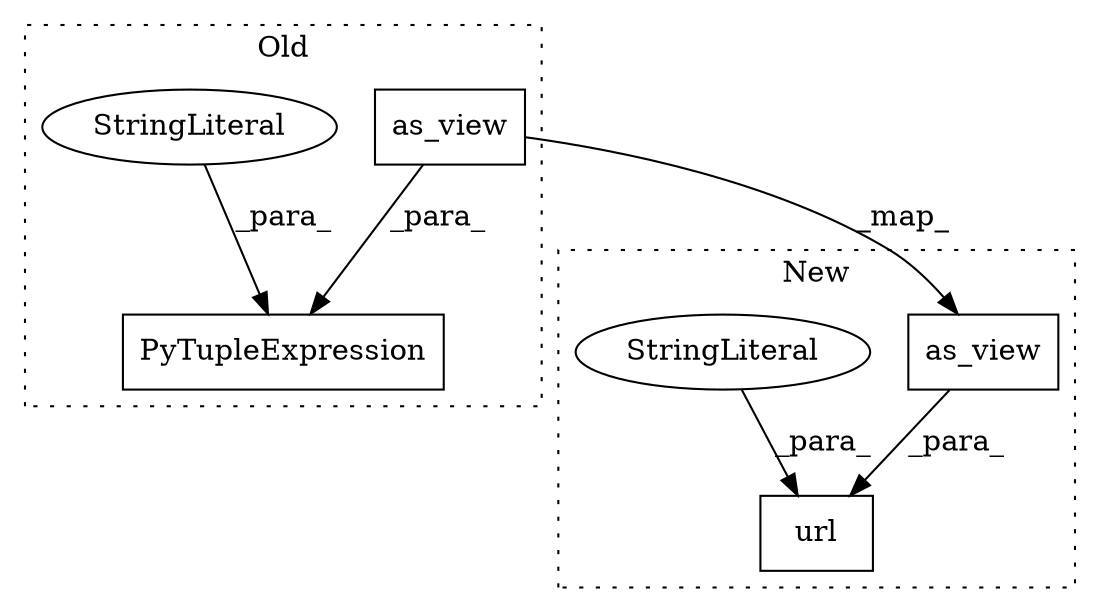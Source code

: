 digraph G {
subgraph cluster0 {
1 [label="as_view" a="32" s="563,571" l="8,-21" shape="box"];
3 [label="PyTupleExpression" a="106" s="523" l="0" shape="box"];
4 [label="StringLiteral" a="45" s="523" l="0" shape="ellipse"];
label = "Old";
style="dotted";
}
subgraph cluster1 {
2 [label="as_view" a="32" s="486,494" l="8,-21" shape="box"];
5 [label="url" a="32" s="454,473" l="4,-19" shape="box"];
6 [label="StringLiteral" a="45" s="458" l="0" shape="ellipse"];
label = "New";
style="dotted";
}
1 -> 2 [label="_map_"];
1 -> 3 [label="_para_"];
2 -> 5 [label="_para_"];
4 -> 3 [label="_para_"];
6 -> 5 [label="_para_"];
}